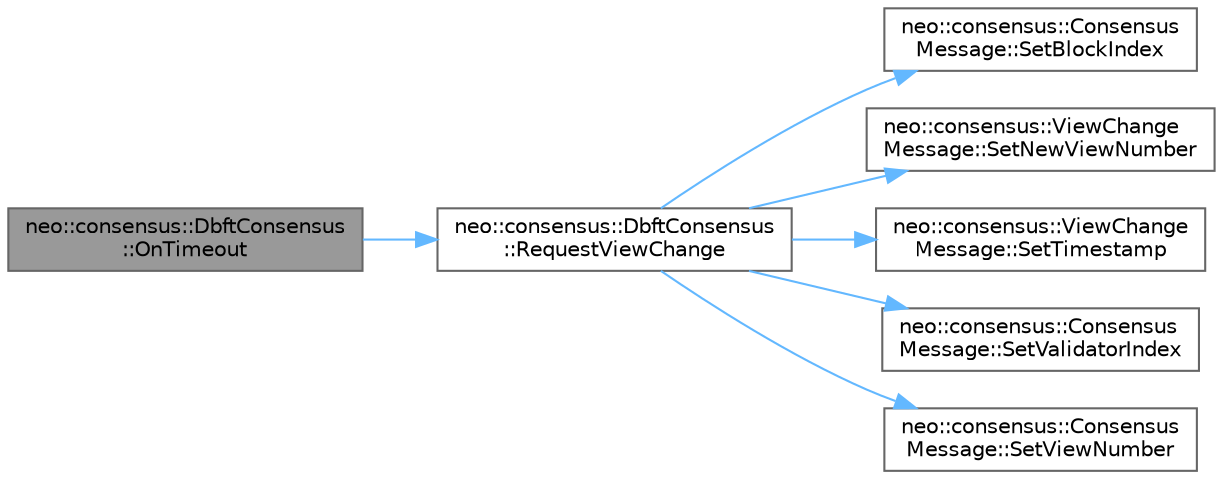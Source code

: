 digraph "neo::consensus::DbftConsensus::OnTimeout"
{
 // LATEX_PDF_SIZE
  bgcolor="transparent";
  edge [fontname=Helvetica,fontsize=10,labelfontname=Helvetica,labelfontsize=10];
  node [fontname=Helvetica,fontsize=10,shape=box,height=0.2,width=0.4];
  rankdir="LR";
  Node1 [id="Node000001",label="neo::consensus::DbftConsensus\l::OnTimeout",height=0.2,width=0.4,color="gray40", fillcolor="grey60", style="filled", fontcolor="black",tooltip="Handle timeout."];
  Node1 -> Node2 [id="edge7_Node000001_Node000002",color="steelblue1",style="solid",tooltip=" "];
  Node2 [id="Node000002",label="neo::consensus::DbftConsensus\l::RequestViewChange",height=0.2,width=0.4,color="grey40", fillcolor="white", style="filled",URL="$classneo_1_1consensus_1_1_dbft_consensus.html#aca48d0ba7dece2295f1e81862c6c6ca4",tooltip="Request view change."];
  Node2 -> Node3 [id="edge8_Node000002_Node000003",color="steelblue1",style="solid",tooltip=" "];
  Node3 [id="Node000003",label="neo::consensus::Consensus\lMessage::SetBlockIndex",height=0.2,width=0.4,color="grey40", fillcolor="white", style="filled",URL="$classneo_1_1consensus_1_1_consensus_message.html#a3b2640deb3b8724f8ae5b665cc051522",tooltip=" "];
  Node2 -> Node4 [id="edge9_Node000002_Node000004",color="steelblue1",style="solid",tooltip=" "];
  Node4 [id="Node000004",label="neo::consensus::ViewChange\lMessage::SetNewViewNumber",height=0.2,width=0.4,color="grey40", fillcolor="white", style="filled",URL="$classneo_1_1consensus_1_1_view_change_message.html#a3383049c8e0520905f5af9ef5cc73d3c",tooltip=" "];
  Node2 -> Node5 [id="edge10_Node000002_Node000005",color="steelblue1",style="solid",tooltip=" "];
  Node5 [id="Node000005",label="neo::consensus::ViewChange\lMessage::SetTimestamp",height=0.2,width=0.4,color="grey40", fillcolor="white", style="filled",URL="$classneo_1_1consensus_1_1_view_change_message.html#a11d32bfd7722f42292336acc2097ebc5",tooltip=" "];
  Node2 -> Node6 [id="edge11_Node000002_Node000006",color="steelblue1",style="solid",tooltip=" "];
  Node6 [id="Node000006",label="neo::consensus::Consensus\lMessage::SetValidatorIndex",height=0.2,width=0.4,color="grey40", fillcolor="white", style="filled",URL="$classneo_1_1consensus_1_1_consensus_message.html#af1d8e045de2172ed99cc916b2a11b154",tooltip=" "];
  Node2 -> Node7 [id="edge12_Node000002_Node000007",color="steelblue1",style="solid",tooltip=" "];
  Node7 [id="Node000007",label="neo::consensus::Consensus\lMessage::SetViewNumber",height=0.2,width=0.4,color="grey40", fillcolor="white", style="filled",URL="$classneo_1_1consensus_1_1_consensus_message.html#a4aa33abf6a8fa33175869ed086fe5599",tooltip=" "];
}
